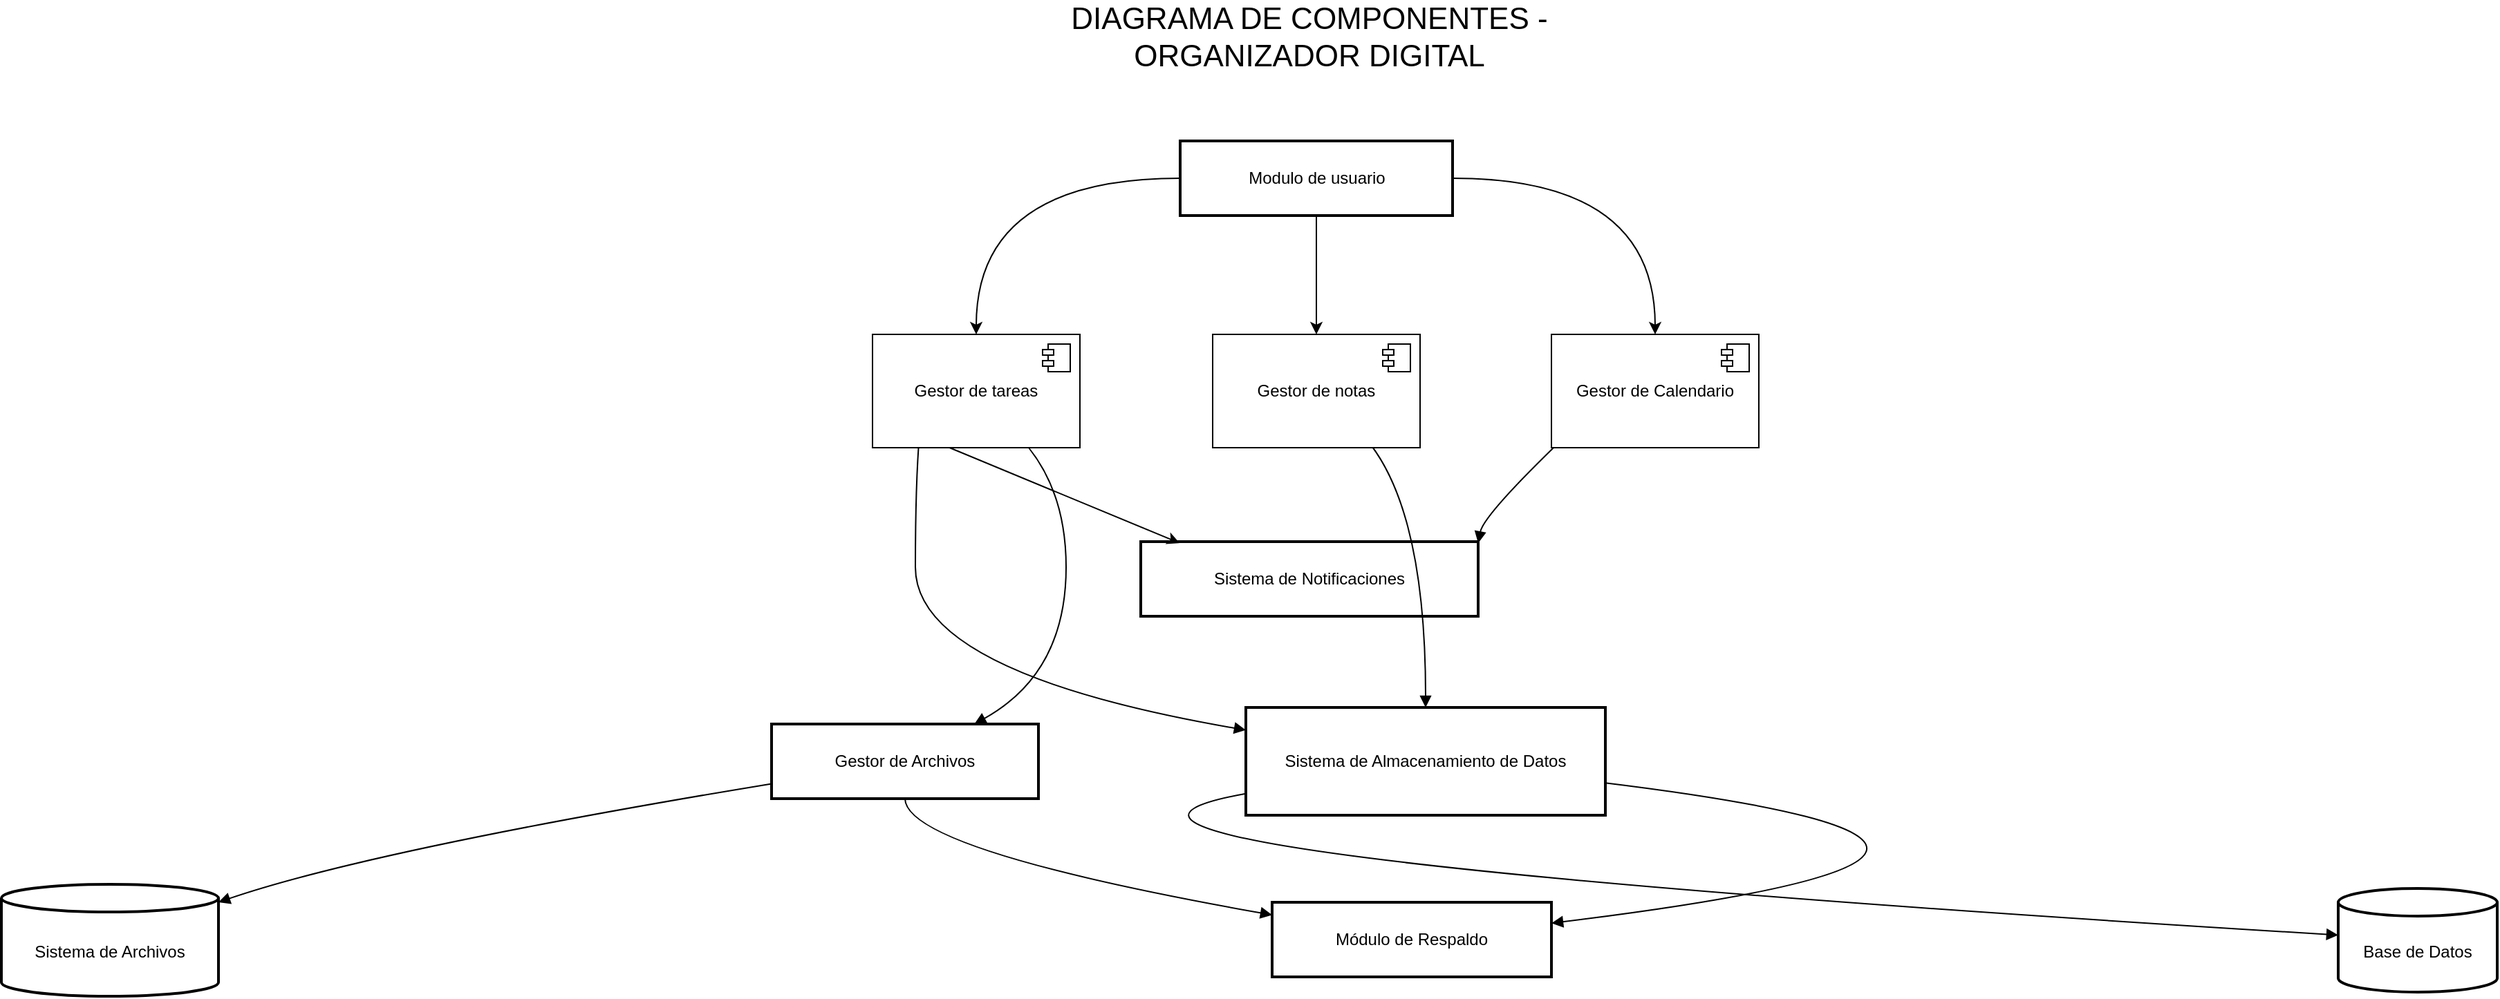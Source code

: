 <mxfile version="26.1.0">
  <diagram id="C5RBs43oDa-KdzZeNtuy" name="Page-1">
    <mxGraphModel dx="1867" dy="767" grid="1" gridSize="10" guides="1" tooltips="1" connect="1" arrows="1" fold="1" page="1" pageScale="1" pageWidth="827" pageHeight="1169" math="0" shadow="0">
      <root>
        <mxCell id="WIyWlLk6GJQsqaUBKTNV-0" />
        <mxCell id="WIyWlLk6GJQsqaUBKTNV-1" parent="WIyWlLk6GJQsqaUBKTNV-0" />
        <mxCell id="RXg9fFN52jrWRGp2dkTv-61" value="DIAGRAMA DE COMPONENTES - ORGANIZADOR DIGITAL" style="text;html=1;align=center;verticalAlign=middle;whiteSpace=wrap;rounded=0;fontSize=22;" parent="WIyWlLk6GJQsqaUBKTNV-1" vertex="1">
          <mxGeometry x="1086" y="180" width="380" height="30" as="geometry" />
        </mxCell>
        <mxCell id="cwTOPx6Zc4xETRU_-IwT-44" style="edgeStyle=orthogonalEdgeStyle;rounded=0;orthogonalLoop=1;jettySize=auto;html=1;exitX=1;exitY=0.5;exitDx=0;exitDy=0;entryX=0.5;entryY=0;entryDx=0;entryDy=0;curved=1;" edge="1" parent="WIyWlLk6GJQsqaUBKTNV-1" source="cwTOPx6Zc4xETRU_-IwT-5" target="cwTOPx6Zc4xETRU_-IwT-41">
          <mxGeometry relative="1" as="geometry" />
        </mxCell>
        <mxCell id="cwTOPx6Zc4xETRU_-IwT-45" style="edgeStyle=orthogonalEdgeStyle;rounded=0;orthogonalLoop=1;jettySize=auto;html=1;exitX=0.5;exitY=1;exitDx=0;exitDy=0;entryX=0.5;entryY=0;entryDx=0;entryDy=0;" edge="1" parent="WIyWlLk6GJQsqaUBKTNV-1" source="cwTOPx6Zc4xETRU_-IwT-5" target="cwTOPx6Zc4xETRU_-IwT-37">
          <mxGeometry relative="1" as="geometry" />
        </mxCell>
        <mxCell id="cwTOPx6Zc4xETRU_-IwT-46" style="edgeStyle=orthogonalEdgeStyle;rounded=0;orthogonalLoop=1;jettySize=auto;html=1;exitX=0;exitY=0.5;exitDx=0;exitDy=0;entryX=0.5;entryY=0;entryDx=0;entryDy=0;curved=1;" edge="1" parent="WIyWlLk6GJQsqaUBKTNV-1" source="cwTOPx6Zc4xETRU_-IwT-5" target="cwTOPx6Zc4xETRU_-IwT-39">
          <mxGeometry relative="1" as="geometry" />
        </mxCell>
        <mxCell id="cwTOPx6Zc4xETRU_-IwT-5" value="Modulo de usuario" style="whiteSpace=wrap;strokeWidth=2;" vertex="1" parent="WIyWlLk6GJQsqaUBKTNV-1">
          <mxGeometry x="1182.5" y="270" width="197" height="54" as="geometry" />
        </mxCell>
        <mxCell id="cwTOPx6Zc4xETRU_-IwT-11" value="Sistema de Notificaciones" style="whiteSpace=wrap;strokeWidth=2;" vertex="1" parent="WIyWlLk6GJQsqaUBKTNV-1">
          <mxGeometry x="1154" y="560" width="244" height="54" as="geometry" />
        </mxCell>
        <mxCell id="cwTOPx6Zc4xETRU_-IwT-13" value="Gestor de Archivos" style="whiteSpace=wrap;strokeWidth=2;" vertex="1" parent="WIyWlLk6GJQsqaUBKTNV-1">
          <mxGeometry x="887" y="692" width="193" height="54" as="geometry" />
        </mxCell>
        <mxCell id="cwTOPx6Zc4xETRU_-IwT-14" value="Módulo de Respaldo" style="whiteSpace=wrap;strokeWidth=2;" vertex="1" parent="WIyWlLk6GJQsqaUBKTNV-1">
          <mxGeometry x="1249" y="821" width="202" height="54" as="geometry" />
        </mxCell>
        <mxCell id="cwTOPx6Zc4xETRU_-IwT-15" value="Sistema de Almacenamiento de Datos" style="whiteSpace=wrap;strokeWidth=2;" vertex="1" parent="WIyWlLk6GJQsqaUBKTNV-1">
          <mxGeometry x="1230" y="680" width="260" height="78" as="geometry" />
        </mxCell>
        <mxCell id="cwTOPx6Zc4xETRU_-IwT-16" value="Base de Datos" style="shape=cylinder3;boundedLbl=1;backgroundOutline=1;size=10;strokeWidth=2;whiteSpace=wrap;" vertex="1" parent="WIyWlLk6GJQsqaUBKTNV-1">
          <mxGeometry x="2020" y="811" width="115" height="75" as="geometry" />
        </mxCell>
        <mxCell id="cwTOPx6Zc4xETRU_-IwT-17" value="Sistema de Archivos" style="shape=cylinder3;boundedLbl=1;backgroundOutline=1;size=10;strokeWidth=2;whiteSpace=wrap;" vertex="1" parent="WIyWlLk6GJQsqaUBKTNV-1">
          <mxGeometry x="330" y="808" width="157" height="81" as="geometry" />
        </mxCell>
        <mxCell id="cwTOPx6Zc4xETRU_-IwT-24" value="" style="curved=1;startArrow=none;endArrow=block;exitX=0.28;exitY=1;entryX=1;entryY=0.02;rounded=0;" edge="1" parent="WIyWlLk6GJQsqaUBKTNV-1" target="cwTOPx6Zc4xETRU_-IwT-11">
          <mxGeometry relative="1" as="geometry">
            <Array as="points">
              <mxPoint x="1402" y="540" />
            </Array>
            <mxPoint x="1467.08" y="478" as="sourcePoint" />
          </mxGeometry>
        </mxCell>
        <mxCell id="cwTOPx6Zc4xETRU_-IwT-26" value="" style="curved=1;startArrow=none;endArrow=block;exitX=0.47;exitY=1;entryX=0;entryY=0.21;rounded=0;" edge="1" parent="WIyWlLk6GJQsqaUBKTNV-1" target="cwTOPx6Zc4xETRU_-IwT-15">
          <mxGeometry relative="1" as="geometry">
            <Array as="points">
              <mxPoint x="991" y="502" />
              <mxPoint x="991" y="655" />
            </Array>
            <mxPoint x="995.78" y="465" as="sourcePoint" />
          </mxGeometry>
        </mxCell>
        <mxCell id="cwTOPx6Zc4xETRU_-IwT-27" value="" style="curved=1;startArrow=none;endArrow=block;exitX=0.73;exitY=1;entryX=0.5;entryY=0;rounded=0;" edge="1" parent="WIyWlLk6GJQsqaUBKTNV-1" target="cwTOPx6Zc4xETRU_-IwT-15">
          <mxGeometry relative="1" as="geometry">
            <Array as="points">
              <mxPoint x="1360" y="502" />
            </Array>
            <mxPoint x="1292.03" y="465" as="sourcePoint" />
          </mxGeometry>
        </mxCell>
        <mxCell id="cwTOPx6Zc4xETRU_-IwT-30" value="" style="curved=1;startArrow=none;endArrow=block;exitX=0.74;exitY=1;entryX=0.76;entryY=0;rounded=0;" edge="1" parent="WIyWlLk6GJQsqaUBKTNV-1" target="cwTOPx6Zc4xETRU_-IwT-13">
          <mxGeometry relative="1" as="geometry">
            <Array as="points">
              <mxPoint x="1100" y="502" />
              <mxPoint x="1100" y="655" />
            </Array>
            <mxPoint x="1042.76" y="465" as="sourcePoint" />
          </mxGeometry>
        </mxCell>
        <mxCell id="cwTOPx6Zc4xETRU_-IwT-31" value="" style="curved=1;startArrow=none;endArrow=block;exitX=0;exitY=0.8;entryX=1;entryY=0.16;rounded=0;" edge="1" parent="WIyWlLk6GJQsqaUBKTNV-1" source="cwTOPx6Zc4xETRU_-IwT-13" target="cwTOPx6Zc4xETRU_-IwT-17">
          <mxGeometry relative="1" as="geometry">
            <Array as="points">
              <mxPoint x="598" y="783" />
            </Array>
          </mxGeometry>
        </mxCell>
        <mxCell id="cwTOPx6Zc4xETRU_-IwT-32" value="" style="curved=1;startArrow=none;endArrow=block;exitX=0;exitY=0.8;entryX=0;entryY=0.45;rounded=0;" edge="1" parent="WIyWlLk6GJQsqaUBKTNV-1" source="cwTOPx6Zc4xETRU_-IwT-15" target="cwTOPx6Zc4xETRU_-IwT-16">
          <mxGeometry relative="1" as="geometry">
            <Array as="points">
              <mxPoint x="1004" y="783" />
            </Array>
          </mxGeometry>
        </mxCell>
        <mxCell id="cwTOPx6Zc4xETRU_-IwT-34" value="" style="curved=1;startArrow=none;endArrow=block;exitX=1;exitY=0.7;entryX=1;entryY=0.28;rounded=0;" edge="1" parent="WIyWlLk6GJQsqaUBKTNV-1" source="cwTOPx6Zc4xETRU_-IwT-15" target="cwTOPx6Zc4xETRU_-IwT-14">
          <mxGeometry relative="1" as="geometry">
            <Array as="points">
              <mxPoint x="1883" y="783" />
            </Array>
          </mxGeometry>
        </mxCell>
        <mxCell id="cwTOPx6Zc4xETRU_-IwT-35" value="" style="curved=1;startArrow=none;endArrow=block;exitX=0.5;exitY=1;entryX=0;entryY=0.17;rounded=0;" edge="1" parent="WIyWlLk6GJQsqaUBKTNV-1" source="cwTOPx6Zc4xETRU_-IwT-13" target="cwTOPx6Zc4xETRU_-IwT-14">
          <mxGeometry relative="1" as="geometry">
            <Array as="points">
              <mxPoint x="984" y="783" />
            </Array>
          </mxGeometry>
        </mxCell>
        <mxCell id="cwTOPx6Zc4xETRU_-IwT-36" style="rounded=0;orthogonalLoop=1;jettySize=auto;html=1;exitX=0.75;exitY=1;exitDx=0;exitDy=0;entryX=0.115;entryY=0.019;entryDx=0;entryDy=0;entryPerimeter=0;" edge="1" parent="WIyWlLk6GJQsqaUBKTNV-1" target="cwTOPx6Zc4xETRU_-IwT-11">
          <mxGeometry relative="1" as="geometry">
            <mxPoint x="982.0" y="478" as="sourcePoint" />
          </mxGeometry>
        </mxCell>
        <mxCell id="cwTOPx6Zc4xETRU_-IwT-37" value="Gestor de notas" style="html=1;dropTarget=0;whiteSpace=wrap;" vertex="1" parent="WIyWlLk6GJQsqaUBKTNV-1">
          <mxGeometry x="1206" y="410" width="150" height="82" as="geometry" />
        </mxCell>
        <mxCell id="cwTOPx6Zc4xETRU_-IwT-38" value="" style="shape=module;jettyWidth=8;jettyHeight=4;" vertex="1" parent="cwTOPx6Zc4xETRU_-IwT-37">
          <mxGeometry x="1" width="20" height="20" relative="1" as="geometry">
            <mxPoint x="-27" y="7" as="offset" />
          </mxGeometry>
        </mxCell>
        <mxCell id="cwTOPx6Zc4xETRU_-IwT-39" value="Gestor de tareas" style="html=1;dropTarget=0;whiteSpace=wrap;" vertex="1" parent="WIyWlLk6GJQsqaUBKTNV-1">
          <mxGeometry x="960" y="410" width="150" height="82" as="geometry" />
        </mxCell>
        <mxCell id="cwTOPx6Zc4xETRU_-IwT-40" value="" style="shape=module;jettyWidth=8;jettyHeight=4;" vertex="1" parent="cwTOPx6Zc4xETRU_-IwT-39">
          <mxGeometry x="1" width="20" height="20" relative="1" as="geometry">
            <mxPoint x="-27" y="7" as="offset" />
          </mxGeometry>
        </mxCell>
        <mxCell id="cwTOPx6Zc4xETRU_-IwT-41" value="Gestor de Calendario" style="html=1;dropTarget=0;whiteSpace=wrap;" vertex="1" parent="WIyWlLk6GJQsqaUBKTNV-1">
          <mxGeometry x="1451" y="410" width="150" height="82" as="geometry" />
        </mxCell>
        <mxCell id="cwTOPx6Zc4xETRU_-IwT-42" value="" style="shape=module;jettyWidth=8;jettyHeight=4;" vertex="1" parent="cwTOPx6Zc4xETRU_-IwT-41">
          <mxGeometry x="1" width="20" height="20" relative="1" as="geometry">
            <mxPoint x="-27" y="7" as="offset" />
          </mxGeometry>
        </mxCell>
      </root>
    </mxGraphModel>
  </diagram>
</mxfile>
